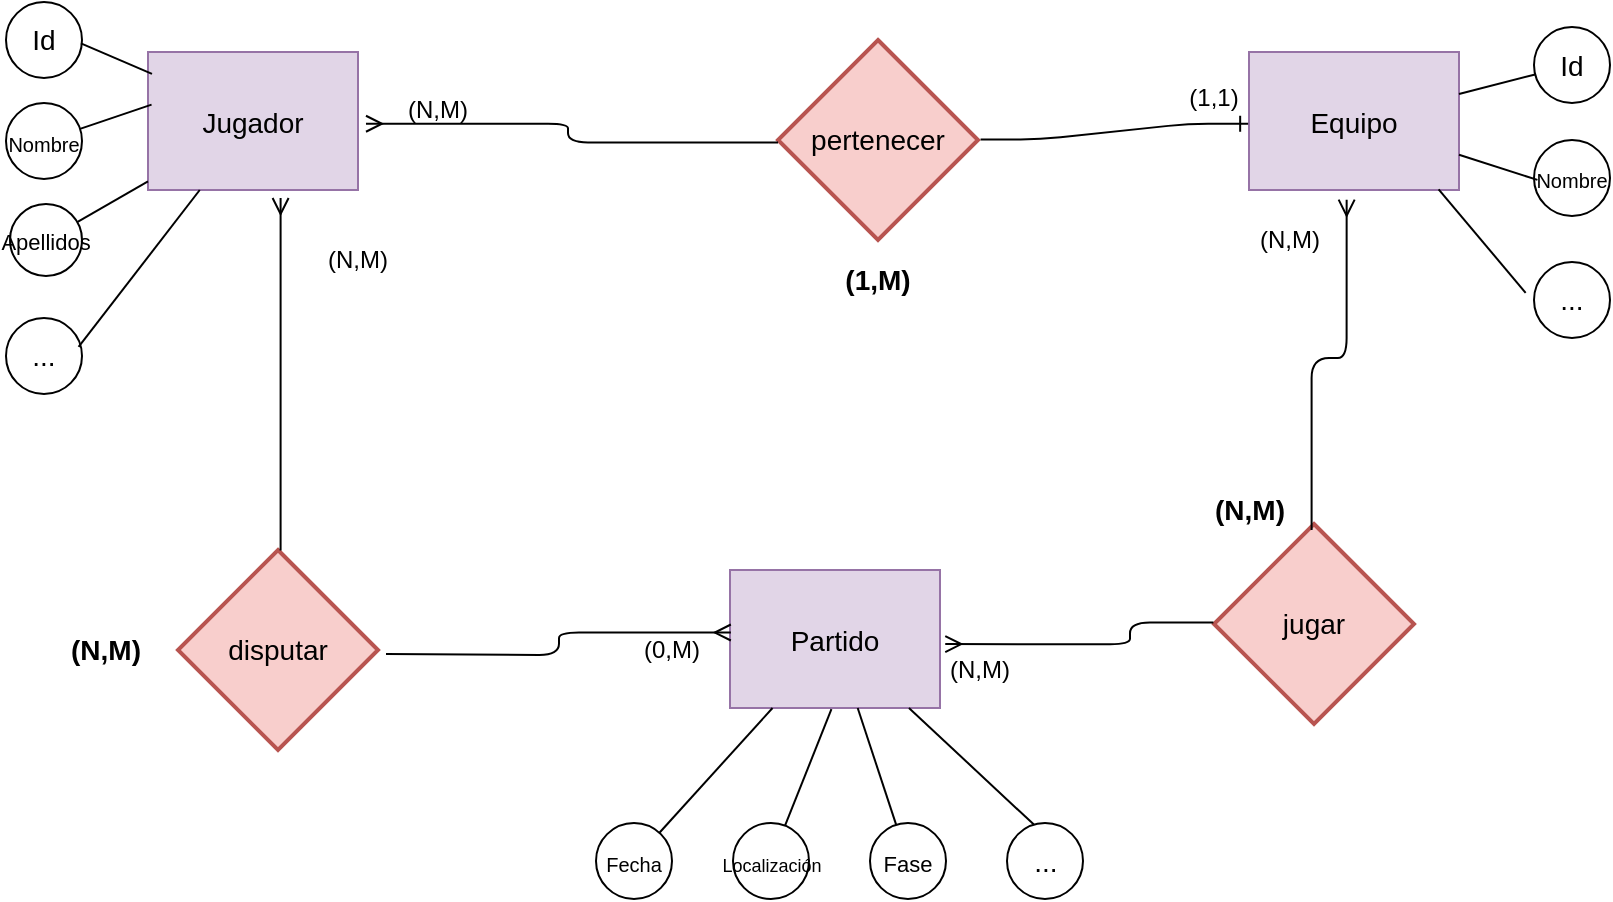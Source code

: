 <mxfile version="10.6.5" type="device"><diagram id="9sFG5uMDpwYrI75a-qX5" name="Page-1"><mxGraphModel dx="1815" dy="578" grid="0" gridSize="10" guides="1" tooltips="1" connect="0" arrows="1" fold="1" page="1" pageScale="1" pageWidth="827" pageHeight="1169" math="0" shadow="0"><root><mxCell id="0"/><mxCell id="1" parent="0"/><mxCell id="aFDb91x0pTNDk4BQPg2G-1" value="Jugador" style="text;align=center;verticalAlign=middle;spacingLeft=4;spacingRight=4;strokeColor=#9673a6;fillColor=#e1d5e7;rotatable=0;points=[[0,0.5],[1,0.5]];portConstraint=eastwest;fontSize=14;" vertex="1" parent="1"><mxGeometry x="-745" y="51" width="105" height="69" as="geometry"/></mxCell><mxCell id="aFDb91x0pTNDk4BQPg2G-2" value="Equipo" style="text;align=center;verticalAlign=middle;spacingLeft=4;spacingRight=4;strokeColor=#9673a6;fillColor=#e1d5e7;rotatable=0;points=[[0,0.5],[1,0.5]];portConstraint=eastwest;fontSize=14;" vertex="1" parent="1"><mxGeometry x="-194.5" y="51" width="105" height="69" as="geometry"/></mxCell><mxCell id="aFDb91x0pTNDk4BQPg2G-3" value="Partido" style="text;align=center;verticalAlign=middle;spacingLeft=4;spacingRight=4;strokeColor=#9673a6;fillColor=#e1d5e7;rotatable=0;points=[[0,0.5],[1,0.5]];portConstraint=eastwest;fontSize=14;" vertex="1" parent="1"><mxGeometry x="-454" y="310" width="105" height="69" as="geometry"/></mxCell><mxCell id="aFDb91x0pTNDk4BQPg2G-4" value="disputar" style="shape=rhombus;strokeWidth=2;fontSize=17;perimeter=rhombusPerimeter;whiteSpace=wrap;html=1;align=center;fontSize=14;fillColor=#f8cecc;strokeColor=#b85450;" vertex="1" parent="1"><mxGeometry x="-730" y="300" width="100" height="100" as="geometry"/></mxCell><mxCell id="aFDb91x0pTNDk4BQPg2G-5" value="pertenecer" style="shape=rhombus;strokeWidth=2;fontSize=17;perimeter=rhombusPerimeter;whiteSpace=wrap;html=1;align=center;fontSize=14;fillColor=#f8cecc;strokeColor=#b85450;" vertex="1" parent="1"><mxGeometry x="-430" y="45" width="100" height="100" as="geometry"/></mxCell><mxCell id="aFDb91x0pTNDk4BQPg2G-6" value="jugar" style="shape=rhombus;strokeWidth=2;fontSize=17;perimeter=rhombusPerimeter;whiteSpace=wrap;html=1;align=center;fontSize=14;fillColor=#f8cecc;strokeColor=#b85450;" vertex="1" parent="1"><mxGeometry x="-212" y="287" width="100" height="100" as="geometry"/></mxCell><mxCell id="aFDb91x0pTNDk4BQPg2G-12" value="" style="edgeStyle=orthogonalEdgeStyle;fontSize=12;html=1;endArrow=ERmany;strokeColor=#000000;exitX=0.513;exitY=0.002;exitDx=0;exitDy=0;exitPerimeter=0;" edge="1" parent="1" source="aFDb91x0pTNDk4BQPg2G-4"><mxGeometry width="100" height="100" relative="1" as="geometry"><mxPoint x="-730" y="520" as="sourcePoint"/><mxPoint x="-679" y="124" as="targetPoint"/><Array as="points"><mxPoint x="-679" y="124"/></Array></mxGeometry></mxCell><mxCell id="aFDb91x0pTNDk4BQPg2G-13" value="" style="edgeStyle=orthogonalEdgeStyle;fontSize=12;html=1;endArrow=ERmany;strokeColor=#000000;entryX=0.004;entryY=0.453;entryDx=0;entryDy=0;entryPerimeter=0;" edge="1" parent="1" target="aFDb91x0pTNDk4BQPg2G-3"><mxGeometry width="100" height="100" relative="1" as="geometry"><mxPoint x="-626" y="352" as="sourcePoint"/><mxPoint x="-490" y="370" as="targetPoint"/></mxGeometry></mxCell><mxCell id="aFDb91x0pTNDk4BQPg2G-14" value="" style="edgeStyle=entityRelationEdgeStyle;fontSize=12;html=1;endArrow=ERone;endFill=1;strokeColor=#000000;entryX=-0.004;entryY=0.52;entryDx=0;entryDy=0;entryPerimeter=0;exitX=1.013;exitY=0.497;exitDx=0;exitDy=0;exitPerimeter=0;" edge="1" parent="1" source="aFDb91x0pTNDk4BQPg2G-5" target="aFDb91x0pTNDk4BQPg2G-2"><mxGeometry width="100" height="100" relative="1" as="geometry"><mxPoint x="-290" y="170" as="sourcePoint"/><mxPoint x="-190" y="70" as="targetPoint"/></mxGeometry></mxCell><mxCell id="aFDb91x0pTNDk4BQPg2G-15" value="" style="edgeStyle=orthogonalEdgeStyle;fontSize=12;html=1;endArrow=ERmany;strokeColor=#000000;entryX=1.038;entryY=0.52;entryDx=0;entryDy=0;entryPerimeter=0;exitX=0;exitY=0.512;exitDx=0;exitDy=0;exitPerimeter=0;" edge="1" parent="1" source="aFDb91x0pTNDk4BQPg2G-5" target="aFDb91x0pTNDk4BQPg2G-1"><mxGeometry width="100" height="100" relative="1" as="geometry"><mxPoint x="-550" y="220" as="sourcePoint"/><mxPoint x="-450" y="120" as="targetPoint"/><Array as="points"/></mxGeometry></mxCell><mxCell id="aFDb91x0pTNDk4BQPg2G-16" value="" style="edgeStyle=orthogonalEdgeStyle;fontSize=12;html=1;endArrow=ERmany;strokeColor=#000000;entryX=0.465;entryY=1.07;entryDx=0;entryDy=0;entryPerimeter=0;exitX=0.488;exitY=0.03;exitDx=0;exitDy=0;exitPerimeter=0;" edge="1" parent="1" source="aFDb91x0pTNDk4BQPg2G-6" target="aFDb91x0pTNDk4BQPg2G-2"><mxGeometry width="100" height="100" relative="1" as="geometry"><mxPoint x="-163" y="284" as="sourcePoint"/><mxPoint x="-200" y="150" as="targetPoint"/><Array as="points"><mxPoint x="-163" y="204"/><mxPoint x="-146" y="204"/></Array></mxGeometry></mxCell><mxCell id="aFDb91x0pTNDk4BQPg2G-17" value="" style="edgeStyle=orthogonalEdgeStyle;fontSize=12;html=1;endArrow=ERmany;strokeColor=#000000;entryX=1.025;entryY=0.537;entryDx=0;entryDy=0;entryPerimeter=0;exitX=-0.003;exitY=0.493;exitDx=0;exitDy=0;exitPerimeter=0;" edge="1" parent="1" source="aFDb91x0pTNDk4BQPg2G-6" target="aFDb91x0pTNDk4BQPg2G-3"><mxGeometry width="100" height="100" relative="1" as="geometry"><mxPoint x="-310" y="280" as="sourcePoint"/><mxPoint x="-210" y="180" as="targetPoint"/><Array as="points"><mxPoint x="-213" y="337"/><mxPoint x="-254" y="337"/><mxPoint x="-254" y="347"/></Array></mxGeometry></mxCell><mxCell id="aFDb91x0pTNDk4BQPg2G-22" value="(N,M)" style="text;html=1;strokeColor=none;fillColor=none;align=center;verticalAlign=middle;whiteSpace=wrap;rounded=0;" vertex="1" parent="1"><mxGeometry x="-660" y="145" width="40" height="20" as="geometry"/></mxCell><mxCell id="aFDb91x0pTNDk4BQPg2G-23" value="(0,M)" style="text;html=1;strokeColor=none;fillColor=none;align=center;verticalAlign=middle;whiteSpace=wrap;rounded=0;" vertex="1" parent="1"><mxGeometry x="-503" y="340" width="40" height="20" as="geometry"/></mxCell><mxCell id="aFDb91x0pTNDk4BQPg2G-24" value="(N,M)" style="text;html=1;strokeColor=none;fillColor=none;align=center;verticalAlign=middle;whiteSpace=wrap;rounded=0;" vertex="1" parent="1"><mxGeometry x="-349" y="350" width="40" height="20" as="geometry"/></mxCell><mxCell id="aFDb91x0pTNDk4BQPg2G-25" value="(N,M)" style="text;html=1;strokeColor=none;fillColor=none;align=center;verticalAlign=middle;whiteSpace=wrap;rounded=0;" vertex="1" parent="1"><mxGeometry x="-194.5" y="135" width="40" height="20" as="geometry"/></mxCell><mxCell id="aFDb91x0pTNDk4BQPg2G-26" value="(N,M)" style="text;html=1;strokeColor=none;fillColor=none;align=center;verticalAlign=middle;whiteSpace=wrap;rounded=0;" vertex="1" parent="1"><mxGeometry x="-620" y="70" width="40" height="20" as="geometry"/></mxCell><mxCell id="aFDb91x0pTNDk4BQPg2G-27" value="(1,1)" style="text;html=1;strokeColor=none;fillColor=none;align=center;verticalAlign=middle;whiteSpace=wrap;rounded=0;" vertex="1" parent="1"><mxGeometry x="-232" y="64" width="40" height="20" as="geometry"/></mxCell><mxCell id="aFDb91x0pTNDk4BQPg2G-28" value="(1,M)" style="text;html=1;strokeColor=none;fillColor=none;align=center;verticalAlign=middle;whiteSpace=wrap;rounded=0;fontSize=14;fontStyle=1" vertex="1" parent="1"><mxGeometry x="-400" y="155" width="40" height="20" as="geometry"/></mxCell><mxCell id="aFDb91x0pTNDk4BQPg2G-29" value="(N,M)" style="text;html=1;strokeColor=none;fillColor=none;align=center;verticalAlign=middle;whiteSpace=wrap;rounded=0;fontSize=14;fontStyle=1" vertex="1" parent="1"><mxGeometry x="-786.5" y="340" width="40" height="20" as="geometry"/></mxCell><mxCell id="aFDb91x0pTNDk4BQPg2G-30" value="(N,M)" style="text;html=1;strokeColor=none;fillColor=none;align=center;verticalAlign=middle;whiteSpace=wrap;rounded=0;fontSize=14;fontStyle=1" vertex="1" parent="1"><mxGeometry x="-214.5" y="270" width="40" height="20" as="geometry"/></mxCell><mxCell id="aFDb91x0pTNDk4BQPg2G-32" value="&lt;font style=&quot;font-size: 10px&quot;&gt;Nombre&lt;/font&gt;" style="ellipse;whiteSpace=wrap;html=1;aspect=fixed;fontSize=14;" vertex="1" parent="1"><mxGeometry x="-816" y="76.5" width="38" height="38" as="geometry"/></mxCell><mxCell id="aFDb91x0pTNDk4BQPg2G-35" value="&lt;font style=&quot;font-size: 11px&quot;&gt;Apellidos&lt;/font&gt;" style="ellipse;whiteSpace=wrap;html=1;aspect=fixed;fontSize=14;" vertex="1" parent="1"><mxGeometry x="-814" y="127" width="36" height="36" as="geometry"/></mxCell><mxCell id="aFDb91x0pTNDk4BQPg2G-37" value="Id" style="ellipse;whiteSpace=wrap;html=1;aspect=fixed;fontSize=14;" vertex="1" parent="1"><mxGeometry x="-816" y="26" width="38" height="38" as="geometry"/></mxCell><mxCell id="aFDb91x0pTNDk4BQPg2G-38" value="Id" style="ellipse;whiteSpace=wrap;html=1;aspect=fixed;fontSize=14;" vertex="1" parent="1"><mxGeometry x="-52" y="38.5" width="38" height="38" as="geometry"/></mxCell><mxCell id="aFDb91x0pTNDk4BQPg2G-40" value="&lt;font style=&quot;font-size: 10px&quot;&gt;Nombre&lt;/font&gt;" style="ellipse;whiteSpace=wrap;html=1;aspect=fixed;fontSize=14;" vertex="1" parent="1"><mxGeometry x="-52" y="95" width="38" height="38" as="geometry"/></mxCell><mxCell id="aFDb91x0pTNDk4BQPg2G-41" value="&lt;font style=&quot;font-size: 10px&quot;&gt;Fecha&lt;/font&gt;" style="ellipse;whiteSpace=wrap;html=1;aspect=fixed;fontSize=14;" vertex="1" parent="1"><mxGeometry x="-521" y="436.5" width="38" height="38" as="geometry"/></mxCell><mxCell id="aFDb91x0pTNDk4BQPg2G-42" value="&lt;font style=&quot;font-size: 9px&quot;&gt;Localización&lt;/font&gt;" style="ellipse;whiteSpace=wrap;html=1;aspect=fixed;fontSize=14;" vertex="1" parent="1"><mxGeometry x="-452.5" y="436.5" width="38" height="38" as="geometry"/></mxCell><mxCell id="aFDb91x0pTNDk4BQPg2G-43" value="&lt;font style=&quot;font-size: 11px&quot;&gt;Fase&lt;/font&gt;" style="ellipse;whiteSpace=wrap;html=1;aspect=fixed;fontSize=14;" vertex="1" parent="1"><mxGeometry x="-384" y="436.5" width="38" height="38" as="geometry"/></mxCell><mxCell id="aFDb91x0pTNDk4BQPg2G-46" value="..." style="ellipse;whiteSpace=wrap;html=1;aspect=fixed;fontSize=14;" vertex="1" parent="1"><mxGeometry x="-816" y="184" width="38" height="38" as="geometry"/></mxCell><mxCell id="aFDb91x0pTNDk4BQPg2G-47" value="..." style="ellipse;whiteSpace=wrap;html=1;aspect=fixed;fontSize=14;" vertex="1" parent="1"><mxGeometry x="-315.5" y="436.5" width="38" height="38" as="geometry"/></mxCell><mxCell id="aFDb91x0pTNDk4BQPg2G-48" value="..." style="ellipse;whiteSpace=wrap;html=1;aspect=fixed;fontSize=14;" vertex="1" parent="1"><mxGeometry x="-52" y="156" width="38" height="38" as="geometry"/></mxCell><mxCell id="aFDb91x0pTNDk4BQPg2G-50" value="" style="endArrow=none;html=1;strokeColor=#000000;fontSize=14;entryX=0.986;entryY=0.545;entryDx=0;entryDy=0;entryPerimeter=0;exitX=0.019;exitY=0.159;exitDx=0;exitDy=0;exitPerimeter=0;" edge="1" parent="1" source="aFDb91x0pTNDk4BQPg2G-1" target="aFDb91x0pTNDk4BQPg2G-37"><mxGeometry width="50" height="50" relative="1" as="geometry"><mxPoint x="-562" y="235" as="sourcePoint"/><mxPoint x="-512" y="185" as="targetPoint"/></mxGeometry></mxCell><mxCell id="aFDb91x0pTNDk4BQPg2G-51" value="" style="endArrow=none;html=1;strokeColor=#000000;fontSize=14;exitX=0.017;exitY=0.381;exitDx=0;exitDy=0;exitPerimeter=0;" edge="1" parent="1" source="aFDb91x0pTNDk4BQPg2G-1" target="aFDb91x0pTNDk4BQPg2G-32"><mxGeometry width="50" height="50" relative="1" as="geometry"><mxPoint x="-765" y="300" as="sourcePoint"/><mxPoint x="-715" y="250" as="targetPoint"/></mxGeometry></mxCell><mxCell id="aFDb91x0pTNDk4BQPg2G-52" value="" style="endArrow=none;html=1;strokeColor=#000000;fontSize=14;" edge="1" parent="1" source="aFDb91x0pTNDk4BQPg2G-1" target="aFDb91x0pTNDk4BQPg2G-35"><mxGeometry width="50" height="50" relative="1" as="geometry"><mxPoint x="-549" y="249" as="sourcePoint"/><mxPoint x="-499" y="199" as="targetPoint"/></mxGeometry></mxCell><mxCell id="aFDb91x0pTNDk4BQPg2G-53" value="" style="endArrow=none;html=1;strokeColor=#000000;fontSize=14;entryX=0.955;entryY=0.381;entryDx=0;entryDy=0;entryPerimeter=0;" edge="1" parent="1" source="aFDb91x0pTNDk4BQPg2G-1" target="aFDb91x0pTNDk4BQPg2G-46"><mxGeometry width="50" height="50" relative="1" as="geometry"><mxPoint x="-529" y="241" as="sourcePoint"/><mxPoint x="-479" y="191" as="targetPoint"/></mxGeometry></mxCell><mxCell id="aFDb91x0pTNDk4BQPg2G-54" value="" style="endArrow=none;html=1;strokeColor=#000000;fontSize=14;" edge="1" parent="1" source="aFDb91x0pTNDk4BQPg2G-2" target="aFDb91x0pTNDk4BQPg2G-38"><mxGeometry width="50" height="50" relative="1" as="geometry"><mxPoint x="-505" y="231" as="sourcePoint"/><mxPoint x="-455" y="181" as="targetPoint"/></mxGeometry></mxCell><mxCell id="aFDb91x0pTNDk4BQPg2G-55" value="" style="endArrow=none;html=1;strokeColor=#000000;fontSize=14;entryX=0.045;entryY=0.525;entryDx=0;entryDy=0;entryPerimeter=0;" edge="1" parent="1" source="aFDb91x0pTNDk4BQPg2G-2" target="aFDb91x0pTNDk4BQPg2G-40"><mxGeometry width="50" height="50" relative="1" as="geometry"><mxPoint x="-105" y="295" as="sourcePoint"/><mxPoint x="-55" y="245" as="targetPoint"/></mxGeometry></mxCell><mxCell id="aFDb91x0pTNDk4BQPg2G-56" value="" style="endArrow=none;html=1;strokeColor=#000000;fontSize=14;entryX=-0.11;entryY=0.406;entryDx=0;entryDy=0;entryPerimeter=0;exitX=0.903;exitY=0.995;exitDx=0;exitDy=0;exitPerimeter=0;" edge="1" parent="1" source="aFDb91x0pTNDk4BQPg2G-2" target="aFDb91x0pTNDk4BQPg2G-48"><mxGeometry width="50" height="50" relative="1" as="geometry"><mxPoint x="-82" y="299" as="sourcePoint"/><mxPoint x="-32" y="249" as="targetPoint"/></mxGeometry></mxCell><mxCell id="aFDb91x0pTNDk4BQPg2G-57" value="" style="endArrow=none;html=1;strokeColor=#000000;fontSize=14;" edge="1" parent="1" source="aFDb91x0pTNDk4BQPg2G-41" target="aFDb91x0pTNDk4BQPg2G-3"><mxGeometry width="50" height="50" relative="1" as="geometry"><mxPoint x="-647" y="481" as="sourcePoint"/><mxPoint x="-597" y="431" as="targetPoint"/></mxGeometry></mxCell><mxCell id="aFDb91x0pTNDk4BQPg2G-58" value="" style="endArrow=none;html=1;strokeColor=#000000;fontSize=14;entryX=0.483;entryY=1.009;entryDx=0;entryDy=0;entryPerimeter=0;" edge="1" parent="1" source="aFDb91x0pTNDk4BQPg2G-42" target="aFDb91x0pTNDk4BQPg2G-3"><mxGeometry width="50" height="50" relative="1" as="geometry"><mxPoint x="-166" y="487" as="sourcePoint"/><mxPoint x="-116" y="437" as="targetPoint"/></mxGeometry></mxCell><mxCell id="aFDb91x0pTNDk4BQPg2G-59" value="" style="endArrow=none;html=1;strokeColor=#000000;fontSize=14;" edge="1" parent="1" source="aFDb91x0pTNDk4BQPg2G-43" target="aFDb91x0pTNDk4BQPg2G-3"><mxGeometry width="50" height="50" relative="1" as="geometry"><mxPoint x="-66" y="478" as="sourcePoint"/><mxPoint x="-16" y="428" as="targetPoint"/></mxGeometry></mxCell><mxCell id="aFDb91x0pTNDk4BQPg2G-60" value="" style="endArrow=none;html=1;strokeColor=#000000;fontSize=14;exitX=0.354;exitY=0.021;exitDx=0;exitDy=0;exitPerimeter=0;" edge="1" parent="1" source="aFDb91x0pTNDk4BQPg2G-47" target="aFDb91x0pTNDk4BQPg2G-3"><mxGeometry width="50" height="50" relative="1" as="geometry"><mxPoint x="-106" y="463" as="sourcePoint"/><mxPoint x="-56" y="413" as="targetPoint"/></mxGeometry></mxCell></root></mxGraphModel></diagram></mxfile>